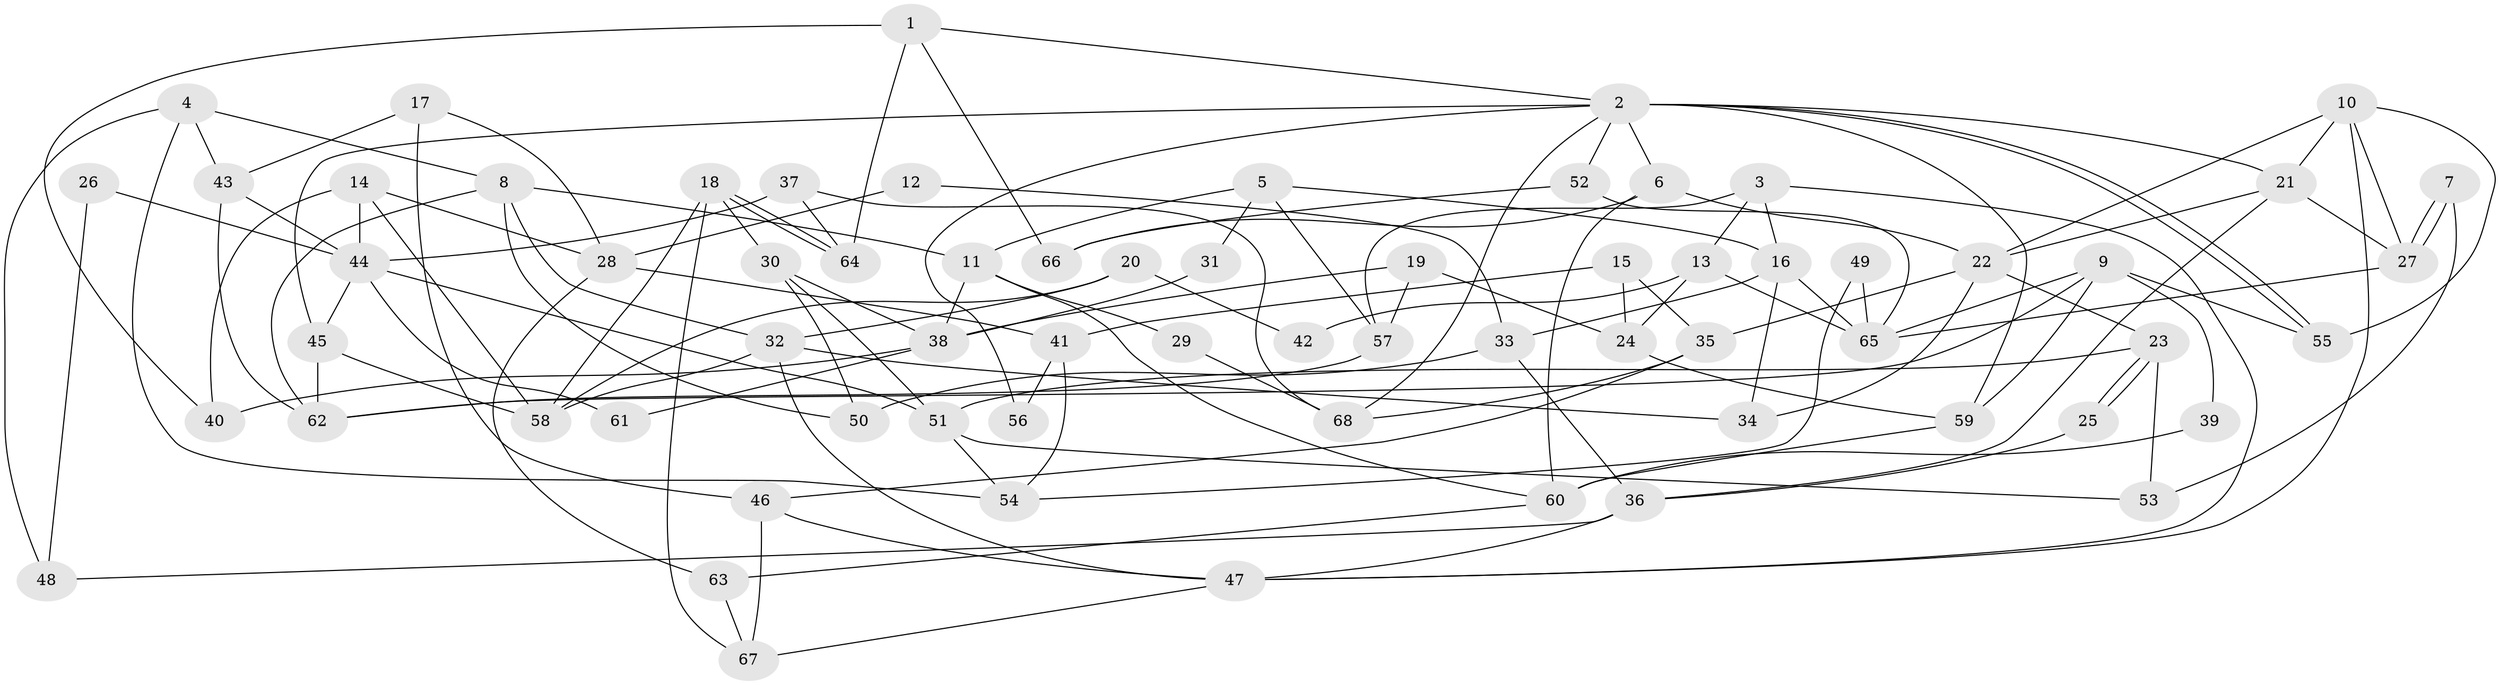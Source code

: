 // coarse degree distribution, {5: 0.10638297872340426, 10: 0.0851063829787234, 4: 0.2765957446808511, 7: 0.06382978723404255, 3: 0.19148936170212766, 8: 0.02127659574468085, 2: 0.1702127659574468, 6: 0.06382978723404255, 9: 0.02127659574468085}
// Generated by graph-tools (version 1.1) at 2025/18/03/04/25 18:18:34]
// undirected, 68 vertices, 136 edges
graph export_dot {
graph [start="1"]
  node [color=gray90,style=filled];
  1;
  2;
  3;
  4;
  5;
  6;
  7;
  8;
  9;
  10;
  11;
  12;
  13;
  14;
  15;
  16;
  17;
  18;
  19;
  20;
  21;
  22;
  23;
  24;
  25;
  26;
  27;
  28;
  29;
  30;
  31;
  32;
  33;
  34;
  35;
  36;
  37;
  38;
  39;
  40;
  41;
  42;
  43;
  44;
  45;
  46;
  47;
  48;
  49;
  50;
  51;
  52;
  53;
  54;
  55;
  56;
  57;
  58;
  59;
  60;
  61;
  62;
  63;
  64;
  65;
  66;
  67;
  68;
  1 -- 2;
  1 -- 66;
  1 -- 40;
  1 -- 64;
  2 -- 55;
  2 -- 55;
  2 -- 21;
  2 -- 6;
  2 -- 45;
  2 -- 52;
  2 -- 56;
  2 -- 59;
  2 -- 68;
  3 -- 16;
  3 -- 47;
  3 -- 13;
  3 -- 57;
  4 -- 8;
  4 -- 43;
  4 -- 48;
  4 -- 54;
  5 -- 11;
  5 -- 57;
  5 -- 16;
  5 -- 31;
  6 -- 22;
  6 -- 60;
  6 -- 66;
  7 -- 27;
  7 -- 27;
  7 -- 53;
  8 -- 32;
  8 -- 50;
  8 -- 11;
  8 -- 62;
  9 -- 55;
  9 -- 65;
  9 -- 39;
  9 -- 59;
  9 -- 62;
  10 -- 22;
  10 -- 27;
  10 -- 21;
  10 -- 47;
  10 -- 55;
  11 -- 60;
  11 -- 29;
  11 -- 38;
  12 -- 33;
  12 -- 28;
  13 -- 24;
  13 -- 42;
  13 -- 65;
  14 -- 58;
  14 -- 40;
  14 -- 28;
  14 -- 44;
  15 -- 24;
  15 -- 35;
  15 -- 41;
  16 -- 34;
  16 -- 33;
  16 -- 65;
  17 -- 28;
  17 -- 43;
  17 -- 46;
  18 -- 64;
  18 -- 64;
  18 -- 67;
  18 -- 30;
  18 -- 58;
  19 -- 38;
  19 -- 57;
  19 -- 24;
  20 -- 58;
  20 -- 32;
  20 -- 42;
  21 -- 27;
  21 -- 22;
  21 -- 36;
  22 -- 35;
  22 -- 23;
  22 -- 34;
  23 -- 25;
  23 -- 25;
  23 -- 51;
  23 -- 53;
  24 -- 59;
  25 -- 36;
  26 -- 44;
  26 -- 48;
  27 -- 65;
  28 -- 41;
  28 -- 63;
  29 -- 68;
  30 -- 51;
  30 -- 38;
  30 -- 50;
  31 -- 38;
  32 -- 58;
  32 -- 47;
  32 -- 34;
  33 -- 36;
  33 -- 50;
  35 -- 68;
  35 -- 46;
  36 -- 47;
  36 -- 48;
  37 -- 44;
  37 -- 64;
  37 -- 68;
  38 -- 40;
  38 -- 61;
  39 -- 60;
  41 -- 54;
  41 -- 56;
  43 -- 62;
  43 -- 44;
  44 -- 45;
  44 -- 51;
  44 -- 61;
  45 -- 62;
  45 -- 58;
  46 -- 47;
  46 -- 67;
  47 -- 67;
  49 -- 65;
  49 -- 54;
  51 -- 53;
  51 -- 54;
  52 -- 65;
  52 -- 66;
  57 -- 62;
  59 -- 60;
  60 -- 63;
  63 -- 67;
}
